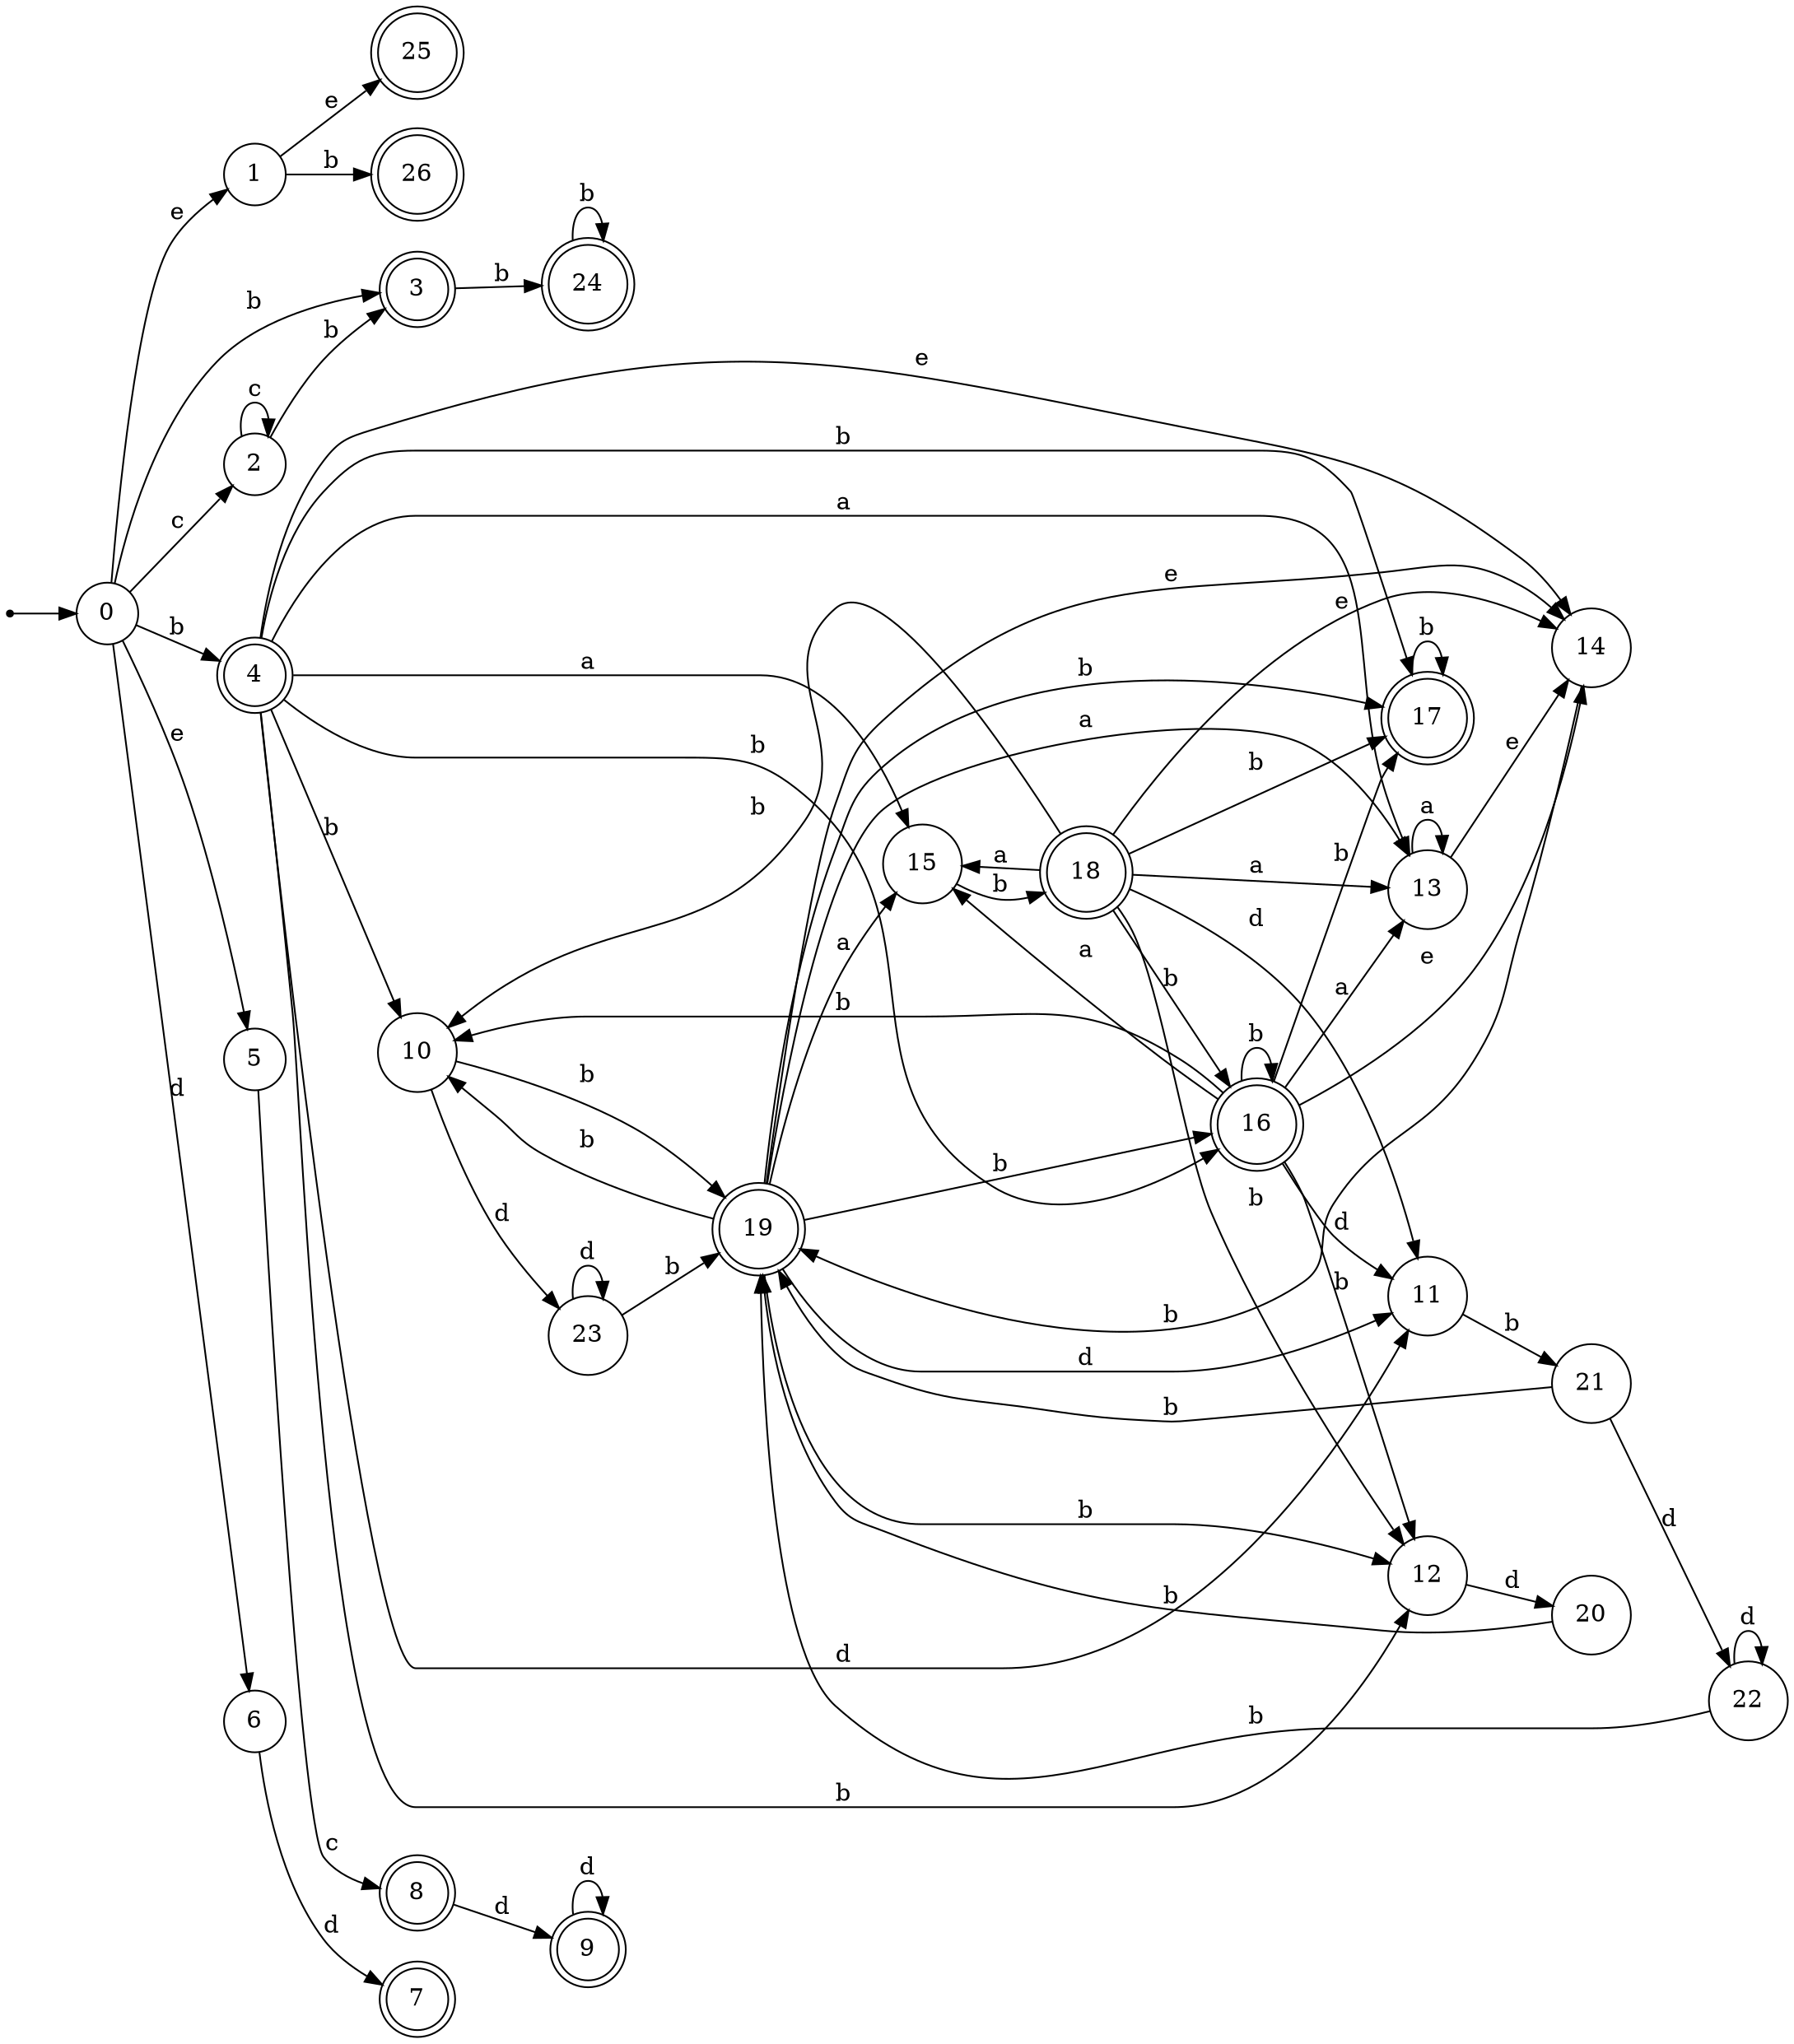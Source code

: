 digraph finite_state_machine {
rankdir=LR;
size="20,20";
node [shape = point]; "dummy0"
node [shape = circle]; "0";
"dummy0" -> "0";
node [shape = circle]; "1";
node [shape = circle]; "2";
node [shape = doublecircle]; "3";node [shape = doublecircle]; "4";node [shape = circle]; "5";
node [shape = circle]; "6";
node [shape = doublecircle]; "7";node [shape = doublecircle]; "8";node [shape = doublecircle]; "9";node [shape = circle]; "10";
node [shape = circle]; "11";
node [shape = circle]; "12";
node [shape = circle]; "13";
node [shape = circle]; "14";
node [shape = circle]; "15";
node [shape = doublecircle]; "16";node [shape = doublecircle]; "17";node [shape = doublecircle]; "18";node [shape = doublecircle]; "19";node [shape = circle]; "20";
node [shape = circle]; "21";
node [shape = circle]; "22";
node [shape = circle]; "23";
node [shape = doublecircle]; "24";node [shape = doublecircle]; "25";node [shape = doublecircle]; "26";"0" -> "1" [label = "e"];
 "0" -> "5" [label = "e"];
 "0" -> "2" [label = "c"];
 "0" -> "3" [label = "b"];
 "0" -> "4" [label = "b"];
 "0" -> "6" [label = "d"];
 "6" -> "7" [label = "d"];
 "5" -> "8" [label = "c"];
 "8" -> "9" [label = "d"];
 "9" -> "9" [label = "d"];
 "4" -> "16" [label = "b"];
 "4" -> "17" [label = "b"];
 "4" -> "10" [label = "b"];
 "4" -> "12" [label = "b"];
 "4" -> "11" [label = "d"];
 "4" -> "13" [label = "a"];
 "4" -> "15" [label = "a"];
 "4" -> "14" [label = "e"];
 "17" -> "17" [label = "b"];
 "16" -> "16" [label = "b"];
 "16" -> "17" [label = "b"];
 "16" -> "10" [label = "b"];
 "16" -> "12" [label = "b"];
 "16" -> "11" [label = "d"];
 "16" -> "13" [label = "a"];
 "16" -> "15" [label = "a"];
 "16" -> "14" [label = "e"];
 "15" -> "18" [label = "b"];
 "18" -> "13" [label = "a"];
 "18" -> "15" [label = "a"];
 "18" -> "16" [label = "b"];
 "18" -> "17" [label = "b"];
 "18" -> "10" [label = "b"];
 "18" -> "12" [label = "b"];
 "18" -> "11" [label = "d"];
 "18" -> "14" [label = "e"];
 "14" -> "19" [label = "b"];
 "19" -> "16" [label = "b"];
 "19" -> "17" [label = "b"];
 "19" -> "10" [label = "b"];
 "19" -> "12" [label = "b"];
 "19" -> "11" [label = "d"];
 "19" -> "13" [label = "a"];
 "19" -> "15" [label = "a"];
 "19" -> "14" [label = "e"];
 "13" -> "13" [label = "a"];
 "13" -> "14" [label = "e"];
 "12" -> "20" [label = "d"];
 "20" -> "19" [label = "b"];
 "11" -> "21" [label = "b"];
 "21" -> "22" [label = "d"];
 "21" -> "19" [label = "b"];
 "22" -> "22" [label = "d"];
 "22" -> "19" [label = "b"];
 "10" -> "23" [label = "d"];
 "10" -> "19" [label = "b"];
 "23" -> "23" [label = "d"];
 "23" -> "19" [label = "b"];
 "3" -> "24" [label = "b"];
 "24" -> "24" [label = "b"];
 "2" -> "2" [label = "c"];
 "2" -> "3" [label = "b"];
 "1" -> "25" [label = "e"];
 "1" -> "26" [label = "b"];
 }
